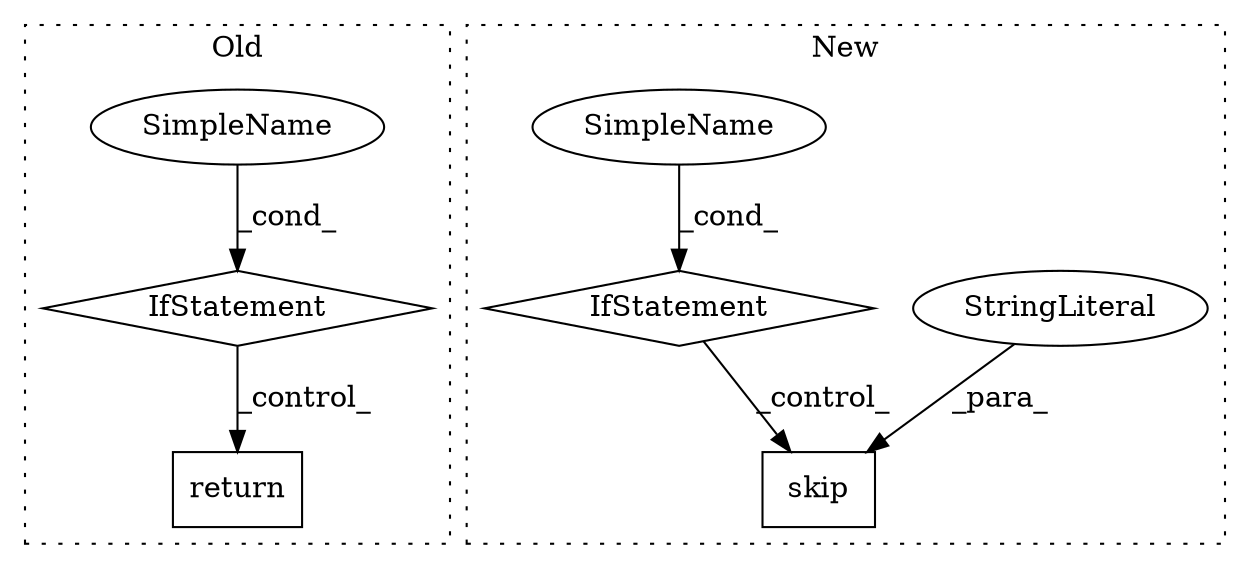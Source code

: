 digraph G {
subgraph cluster0 {
1 [label="return" a="41" s="66367" l="7" shape="box"];
6 [label="SimpleName" a="42" s="" l="" shape="ellipse"];
7 [label="IfStatement" a="25" s="66282,66357" l="4,2" shape="diamond"];
label = "Old";
style="dotted";
}
subgraph cluster1 {
2 [label="skip" a="32" s="66369,66423" l="5,1" shape="box"];
3 [label="StringLiteral" a="45" s="66374" l="49" shape="ellipse"];
4 [label="IfStatement" a="25" s="66210,66285" l="4,2" shape="diamond"];
5 [label="SimpleName" a="42" s="" l="" shape="ellipse"];
label = "New";
style="dotted";
}
3 -> 2 [label="_para_"];
4 -> 2 [label="_control_"];
5 -> 4 [label="_cond_"];
6 -> 7 [label="_cond_"];
7 -> 1 [label="_control_"];
}